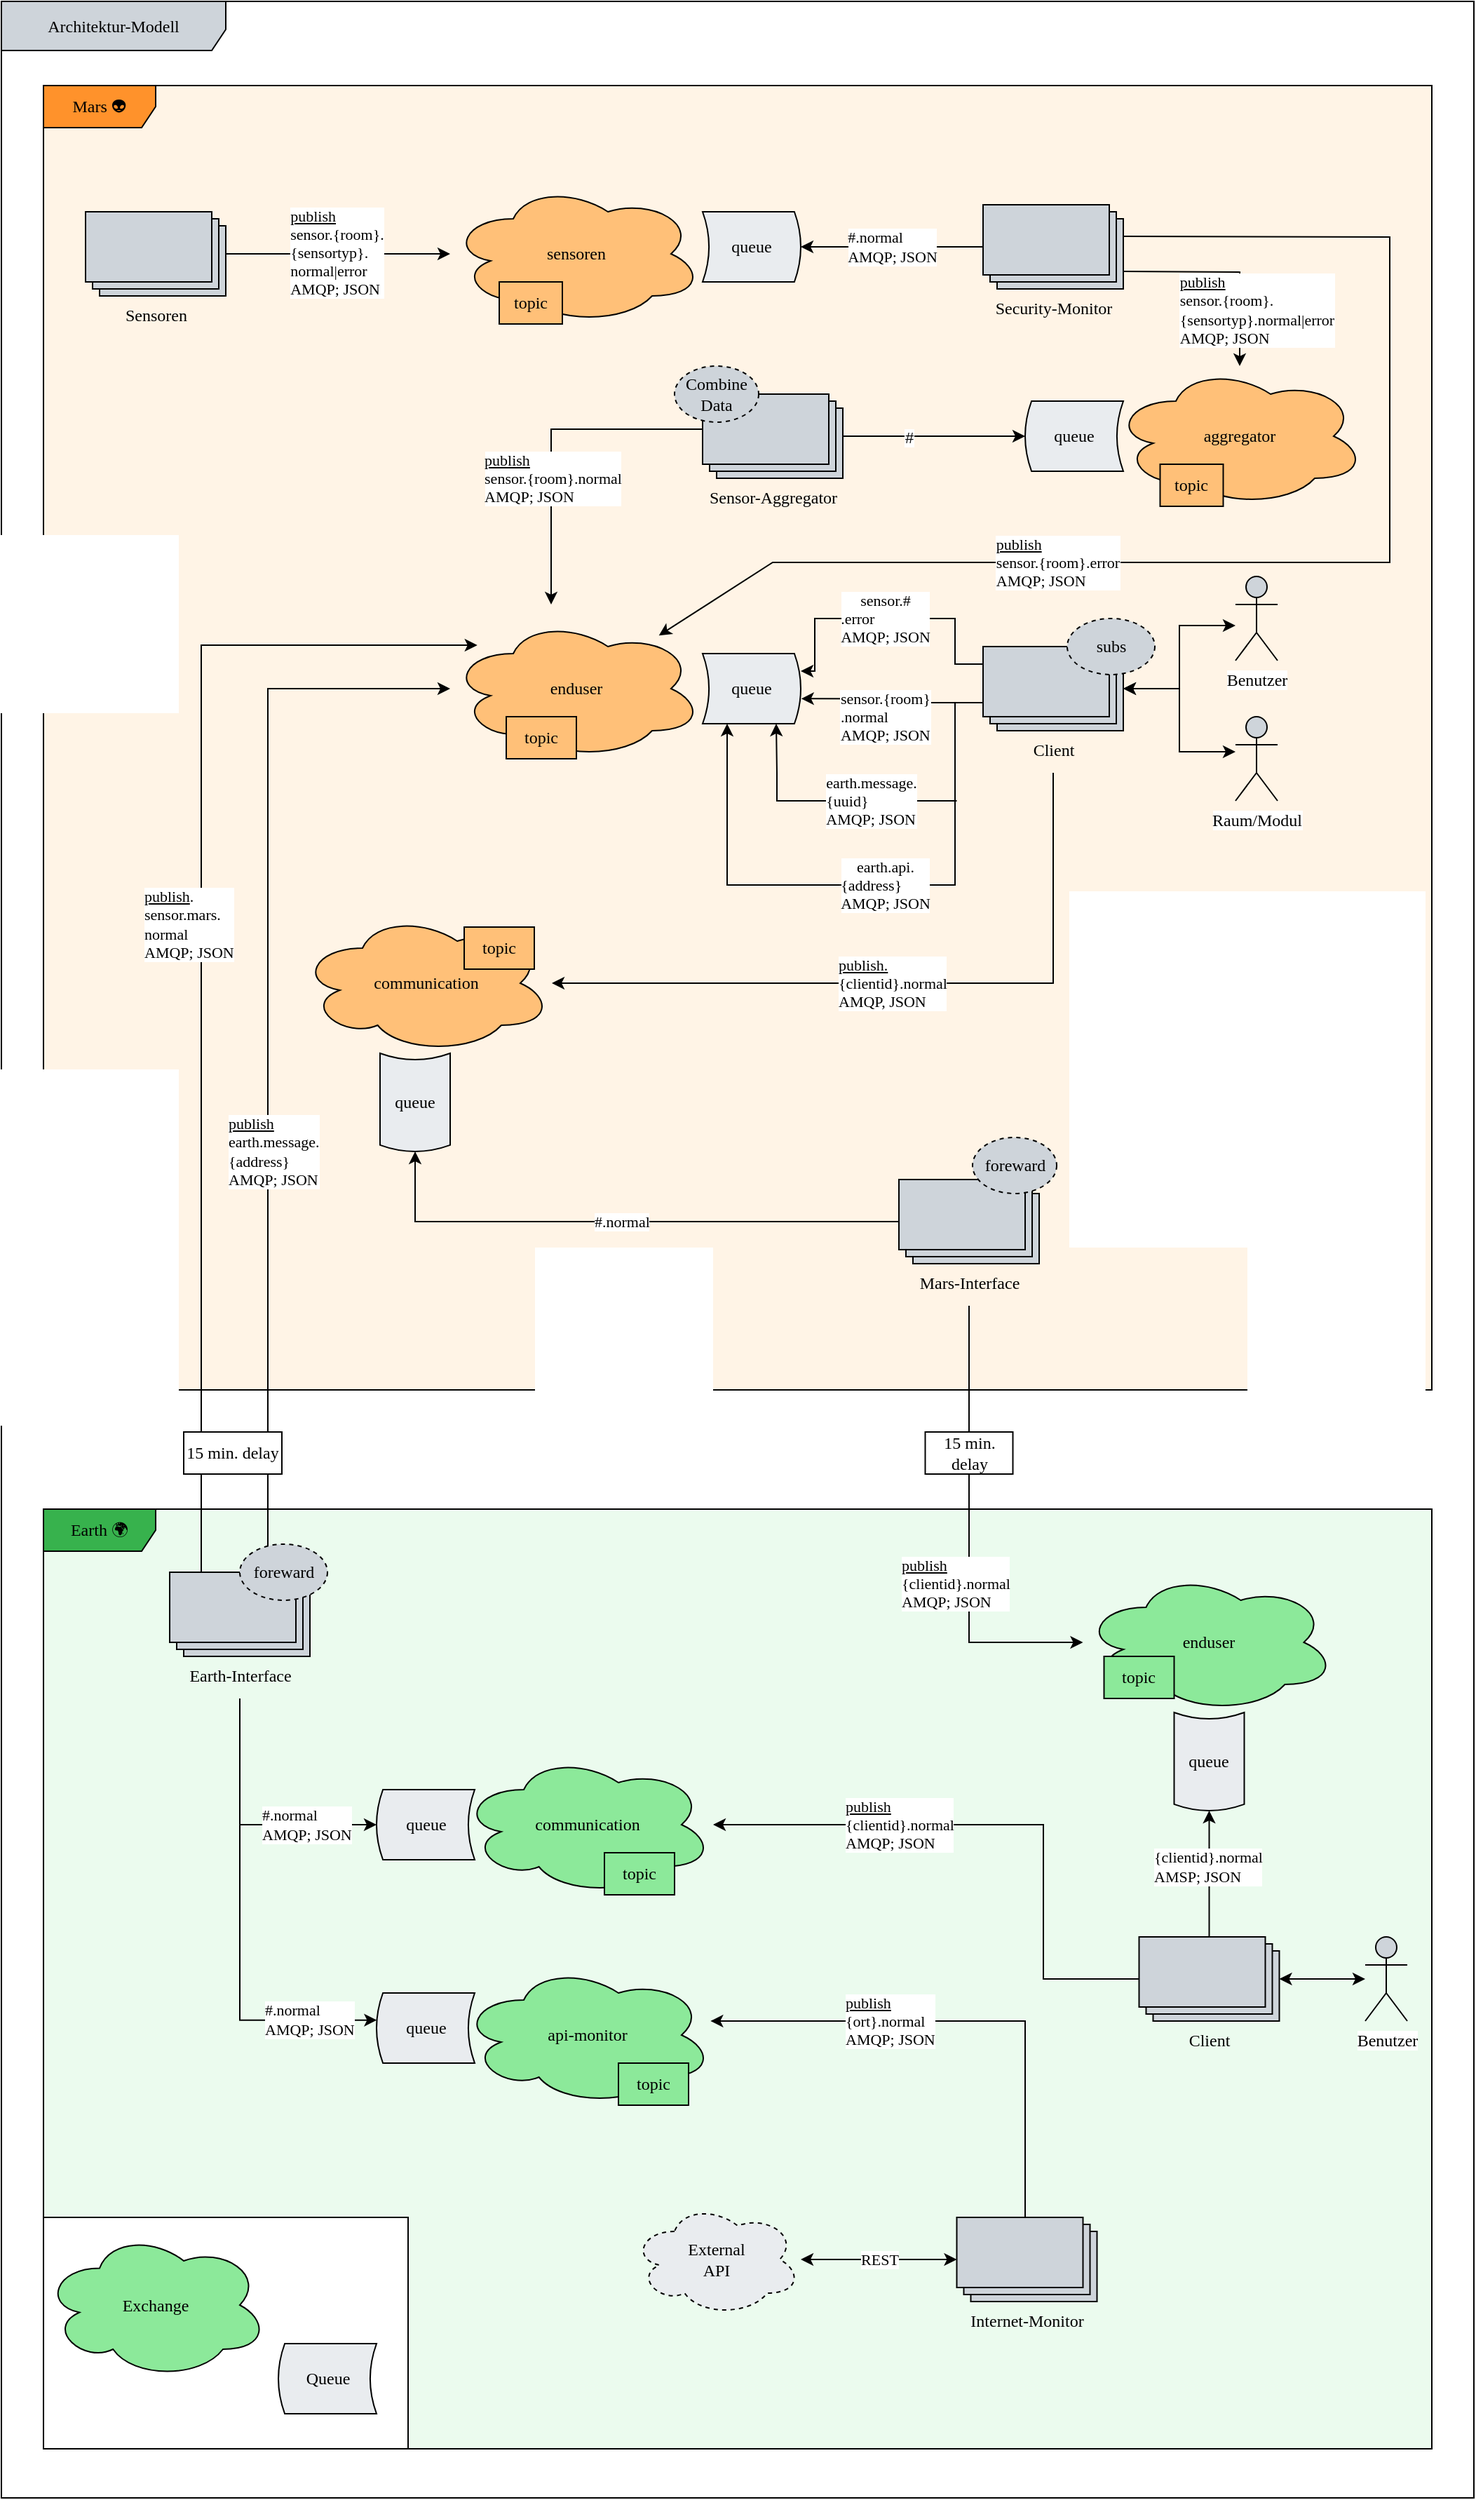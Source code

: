 <mxfile version="13.0.8" type="device"><diagram id="erU5Auw4rH4-HawhXIPo" name="Page-1"><mxGraphModel dx="878" dy="1391" grid="1" gridSize="10" guides="1" tooltips="1" connect="1" arrows="1" fold="1" page="0" pageScale="1" pageWidth="827" pageHeight="1169" background="#ffffff" math="0" shadow="0" extFonts="IBM Plex Sans^https://fonts.googleapis.com/css?family=IBM+Plex+Sans|IBM Plex Mono^https://fonts.googleapis.com/css?family=IBM+Plex+Mono"><root><mxCell id="0"/><mxCell id="1" parent="0"/><mxCell id="hUw3spgDHmvgVFq0hchr-114" value="Architektur-Modell" style="shape=umlFrame;whiteSpace=wrap;html=1;strokeColor=#000000;fillColor=#ced4da;gradientColor=none;fontFamily=IBM Plex Mono;width=160;height=35;" parent="1" vertex="1"><mxGeometry x="890" y="-30" width="1050" height="1780" as="geometry"/></mxCell><mxCell id="hUw3spgDHmvgVFq0hchr-70" value="Earth 🌍" style="shape=umlFrame;whiteSpace=wrap;html=1;fillColor=#37b24d;strokeColor=#000000;gradientColor=none;fontFamily=IBM Plex Mono;FType=g;width=80;height=30;swimlaneFillColor=#ebfbee;" parent="1" vertex="1"><mxGeometry x="920" y="1045" width="990" height="670" as="geometry"/></mxCell><mxCell id="hUw3spgDHmvgVFq0hchr-56" value="Mars 👽" style="shape=umlFrame;whiteSpace=wrap;html=1;fillColor=#ff922b;strokeColor=#000000;gradientColor=none;fontFamily=IBM Plex Mono;FType=g;width=80;height=30;comic=0;shadow=0;swimlaneFillColor=#fff4e6;" parent="1" vertex="1"><mxGeometry x="920" y="30" width="990" height="930" as="geometry"/></mxCell><mxCell id="hUw3spgDHmvgVFq0hchr-33" value="" style="edgeStyle=orthogonalEdgeStyle;rounded=0;orthogonalLoop=1;jettySize=auto;html=1;" parent="1" source="hUw3spgDHmvgVFq0hchr-2" target="hUw3spgDHmvgVFq0hchr-21" edge="1"><mxGeometry relative="1" as="geometry"/></mxCell><mxCell id="hUw3spgDHmvgVFq0hchr-2" value="&lt;font face=&quot;IBM Plex Mono&quot;&gt;Sensoren&lt;/font&gt;" style="verticalLabelPosition=bottom;verticalAlign=top;html=1;shape=mxgraph.basic.layered_rect;dx=10;outlineConnect=0;fillColor=#ced4da;" parent="1" vertex="1"><mxGeometry x="950" y="120" width="100" height="60" as="geometry"/></mxCell><mxCell id="hUw3spgDHmvgVFq0hchr-90" value="" style="edgeStyle=orthogonalEdgeStyle;rounded=0;orthogonalLoop=1;jettySize=auto;html=1;fontFamily=IBM Plex Mono;align=center;" parent="1" target="hUw3spgDHmvgVFq0hchr-89" edge="1"><mxGeometry relative="1" as="geometry"><Array as="points"><mxPoint x="1640" y="670"/></Array><mxPoint x="1640" y="520" as="sourcePoint"/></mxGeometry></mxCell><mxCell id="hUw3spgDHmvgVFq0hchr-91" value="&lt;u&gt;publish.&lt;/u&gt;&lt;br&gt;{clientid}.normal&lt;br&gt;AMQP, JSON" style="edgeLabel;html=1;align=left;verticalAlign=middle;resizable=0;points=[];fontFamily=IBM Plex Mono;" parent="hUw3spgDHmvgVFq0hchr-90" vertex="1" connectable="0"><mxGeometry x="-0.001" y="1" relative="1" as="geometry"><mxPoint x="-52" y="-1" as="offset"/></mxGeometry></mxCell><mxCell id="hUw3spgDHmvgVFq0hchr-3" value="&lt;font face=&quot;IBM Plex Mono&quot;&gt;Client&lt;/font&gt;" style="verticalLabelPosition=bottom;verticalAlign=top;html=1;shape=mxgraph.basic.layered_rect;dx=10;outlineConnect=0;fillColor=#ced4da;" parent="1" vertex="1"><mxGeometry x="1590" y="430" width="100" height="60" as="geometry"/></mxCell><mxCell id="hUw3spgDHmvgVFq0hchr-4" value="&lt;font face=&quot;IBM Plex Mono&quot;&gt;Sensor-Aggregator&lt;/font&gt;" style="verticalLabelPosition=bottom;verticalAlign=top;html=1;shape=mxgraph.basic.layered_rect;dx=10;outlineConnect=0;fillColor=#ced4da;" parent="1" vertex="1"><mxGeometry x="1390" y="250" width="100" height="60" as="geometry"/></mxCell><mxCell id="hUw3spgDHmvgVFq0hchr-5" value="&lt;font face=&quot;IBM Plex Mono&quot;&gt;Security-Monitor&lt;/font&gt;" style="verticalLabelPosition=bottom;verticalAlign=top;html=1;shape=mxgraph.basic.layered_rect;dx=10;outlineConnect=0;fillColor=#ced4da;" parent="1" vertex="1"><mxGeometry x="1590" y="115" width="100" height="60" as="geometry"/></mxCell><mxCell id="hUw3spgDHmvgVFq0hchr-6" style="edgeStyle=orthogonalEdgeStyle;rounded=0;orthogonalLoop=1;jettySize=auto;html=1;startArrow=classic;startFill=1;endArrow=classic;endFill=1;fontFamily=IBM Plex Mono;" parent="1" source="hUw3spgDHmvgVFq0hchr-7" target="hUw3spgDHmvgVFq0hchr-3" edge="1"><mxGeometry relative="1" as="geometry"><mxPoint x="1780" y="455" as="targetPoint"/><Array as="points"><mxPoint x="1730" y="415"/><mxPoint x="1730" y="460"/></Array></mxGeometry></mxCell><mxCell id="hUw3spgDHmvgVFq0hchr-7" value="&lt;font face=&quot;IBM Plex Sans&quot;&gt;Benutzer&lt;/font&gt;" style="shape=umlActor;verticalLabelPosition=bottom;labelBackgroundColor=#ffffff;verticalAlign=top;html=1;strokeColor=#000000;fillColor=#CED4DA;gradientColor=none;" parent="1" vertex="1"><mxGeometry x="1770" y="380" width="30" height="60" as="geometry"/></mxCell><mxCell id="hUw3spgDHmvgVFq0hchr-8" style="edgeStyle=orthogonalEdgeStyle;rounded=0;orthogonalLoop=1;jettySize=auto;html=1;startArrow=classic;startFill=1;endArrow=classic;endFill=1;fontFamily=IBM Plex Mono;" parent="1" source="hUw3spgDHmvgVFq0hchr-9" target="hUw3spgDHmvgVFq0hchr-3" edge="1"><mxGeometry relative="1" as="geometry"><mxPoint x="1780" y="455" as="targetPoint"/><Array as="points"><mxPoint x="1730" y="505"/><mxPoint x="1730" y="460"/></Array></mxGeometry></mxCell><mxCell id="hUw3spgDHmvgVFq0hchr-9" value="&lt;font face=&quot;IBM Plex Sans&quot;&gt;Raum/Modul&lt;/font&gt;" style="shape=umlActor;verticalLabelPosition=bottom;labelBackgroundColor=#ffffff;verticalAlign=top;html=1;strokeColor=#000000;fillColor=#CED4DA;gradientColor=none;" parent="1" vertex="1"><mxGeometry x="1770" y="480" width="30" height="60" as="geometry"/></mxCell><mxCell id="hUw3spgDHmvgVFq0hchr-21" value="sensoren" style="ellipse;shape=cloud;whiteSpace=wrap;html=1;fontFamily=IBM Plex Sans;FType=g;fillColor=#FFC078;" parent="1" vertex="1"><mxGeometry x="1210" y="100" width="180" height="100" as="geometry"/></mxCell><mxCell id="hUw3spgDHmvgVFq0hchr-22" value="&lt;font face=&quot;IBM Plex Mono&quot;&gt;topic&lt;/font&gt;" style="rounded=0;whiteSpace=wrap;html=1;fillColor=#FFC078;align=center;" parent="1" vertex="1"><mxGeometry x="1245" y="170" width="45" height="30" as="geometry"/></mxCell><mxCell id="hUw3spgDHmvgVFq0hchr-24" value="enduser" style="ellipse;shape=cloud;whiteSpace=wrap;html=1;fontFamily=IBM Plex Sans;FType=g;fillColor=#FFC078;" parent="1" vertex="1"><mxGeometry x="1210" y="410" width="180" height="100" as="geometry"/></mxCell><mxCell id="hUw3spgDHmvgVFq0hchr-31" value="&lt;div style=&quot;text-align: left&quot;&gt;#.normal&lt;/div&gt;&lt;font&gt;&lt;div style=&quot;text-align: left&quot;&gt;AMQP; JSON&lt;/div&gt;&lt;/font&gt;" style="edgeStyle=orthogonalEdgeStyle;rounded=0;orthogonalLoop=1;jettySize=auto;html=1;fontFamily=IBM Plex Mono;" parent="1" target="hUw3spgDHmvgVFq0hchr-27" edge="1"><mxGeometry relative="1" as="geometry"><Array as="points"><mxPoint x="1490" y="145"/><mxPoint x="1490" y="145"/></Array><mxPoint x="1590" y="145" as="sourcePoint"/><mxPoint x="1480" y="144.58" as="targetPoint"/></mxGeometry></mxCell><mxCell id="hUw3spgDHmvgVFq0hchr-27" value="&lt;font face=&quot;IBM Plex Mono&quot;&gt;queue&lt;/font&gt;" style="shape=dataStorage;whiteSpace=wrap;html=1;fillColor=#E9ECEF;size=0.065;direction=west;" parent="1" vertex="1"><mxGeometry x="1390" y="120" width="70" height="50" as="geometry"/></mxCell><mxCell id="hUw3spgDHmvgVFq0hchr-28" value="&lt;font face=&quot;IBM Plex Mono&quot;&gt;queue&lt;/font&gt;" style="shape=dataStorage;whiteSpace=wrap;html=1;fillColor=#E9ECEF;size=0.065;direction=east;" parent="1" vertex="1"><mxGeometry x="1620" y="255" width="70" height="50" as="geometry"/></mxCell><mxCell id="hUw3spgDHmvgVFq0hchr-37" value="&lt;font face=&quot;IBM Plex Sans&quot;&gt;Combine Data&lt;/font&gt;" style="ellipse;whiteSpace=wrap;html=1;strokeWidth=1;fillColor=#CED4DA;dashed=1;" parent="1" vertex="1"><mxGeometry x="1370" y="230" width="60" height="40" as="geometry"/></mxCell><mxCell id="hUw3spgDHmvgVFq0hchr-49" value="&lt;font face=&quot;IBM Plex Mono&quot;&gt;sensor.{room}&lt;br&gt;&lt;div style=&quot;text-align: left&quot;&gt;.normal&lt;/div&gt;&lt;div style=&quot;text-align: left&quot;&gt;AMQP; JSON&lt;/div&gt;&lt;/font&gt;" style="edgeStyle=orthogonalEdgeStyle;rounded=0;orthogonalLoop=1;jettySize=auto;html=1;align=center;exitX=0;exitY=0;exitDx=0;exitDy=37.5;exitPerimeter=0;entryX=-0.005;entryY=0.357;entryDx=0;entryDy=0;entryPerimeter=0;" parent="1" source="hUw3spgDHmvgVFq0hchr-3" target="hUw3spgDHmvgVFq0hchr-48" edge="1"><mxGeometry x="-0.0" y="11" relative="1" as="geometry"><Array as="points"><mxPoint x="1590" y="470"/><mxPoint x="1525" y="470"/><mxPoint x="1525" y="467"/></Array><mxPoint x="1480" y="473" as="targetPoint"/><mxPoint x="6" y="10" as="offset"/></mxGeometry></mxCell><mxCell id="hUw3spgDHmvgVFq0hchr-50" value="&lt;font face=&quot;IBM Plex Mono&quot;&gt;sensor.#&lt;br&gt;&lt;div style=&quot;text-align: left&quot;&gt;.error&lt;/div&gt;AMQP; JSON&lt;br&gt;&lt;/font&gt;" style="edgeStyle=orthogonalEdgeStyle;rounded=0;orthogonalLoop=1;jettySize=auto;html=1;align=center;exitX=0;exitY=0;exitDx=0;exitDy=12.5;exitPerimeter=0;entryX=0;entryY=0.75;entryDx=0;entryDy=0;" parent="1" source="hUw3spgDHmvgVFq0hchr-3" target="hUw3spgDHmvgVFq0hchr-48" edge="1"><mxGeometry x="0.025" relative="1" as="geometry"><Array as="points"><mxPoint x="1570" y="443"/><mxPoint x="1570" y="410"/><mxPoint x="1470" y="410"/><mxPoint x="1470" y="447"/></Array><mxPoint x="1450" y="443" as="targetPoint"/><mxPoint as="offset"/></mxGeometry></mxCell><mxCell id="hUw3spgDHmvgVFq0hchr-64" value="&lt;font face=&quot;IBM Plex Mono&quot;&gt;earth.message.&lt;br&gt;&lt;div style=&quot;text-align: left&quot;&gt;{uuid}&lt;/div&gt;&lt;div style=&quot;text-align: left&quot;&gt;AMQP; JSON&lt;/div&gt;&lt;/font&gt;" style="edgeStyle=orthogonalEdgeStyle;rounded=0;orthogonalLoop=1;jettySize=auto;html=1;align=center;entryX=0.25;entryY=0;entryDx=0;entryDy=0;" parent="1" target="hUw3spgDHmvgVFq0hchr-48" edge="1"><mxGeometry x="-0.332" relative="1" as="geometry"><Array as="points"><mxPoint x="1443" y="540"/><mxPoint x="1443" y="520"/></Array><mxPoint as="offset"/><mxPoint x="1571.25" y="539.95" as="sourcePoint"/><mxPoint x="1355.25" y="519.95" as="targetPoint"/></mxGeometry></mxCell><mxCell id="hUw3spgDHmvgVFq0hchr-65" value="&lt;font face=&quot;IBM Plex Mono&quot;&gt;earth.api.&lt;br&gt;&lt;div style=&quot;text-align: left&quot;&gt;{address}&lt;/div&gt;&lt;div style=&quot;text-align: left&quot;&gt;AMQP; JSON&lt;/div&gt;&lt;/font&gt;" style="edgeStyle=orthogonalEdgeStyle;rounded=0;orthogonalLoop=1;jettySize=auto;html=1;align=center;entryX=0.75;entryY=0;entryDx=0;entryDy=0;" parent="1" target="hUw3spgDHmvgVFq0hchr-48" edge="1"><mxGeometry x="-0.362" y="-50" relative="1" as="geometry"><Array as="points"><mxPoint x="1570" y="600"/><mxPoint x="1407" y="600"/></Array><mxPoint x="1570" y="470" as="sourcePoint"/><mxPoint x="1408" y="510" as="targetPoint"/><mxPoint x="-50" y="50" as="offset"/></mxGeometry></mxCell><mxCell id="hUw3spgDHmvgVFq0hchr-48" value="&lt;font face=&quot;IBM Plex Mono&quot;&gt;queue&lt;/font&gt;" style="shape=dataStorage;whiteSpace=wrap;html=1;fillColor=#E9ECEF;size=0.065;direction=west;" parent="1" vertex="1"><mxGeometry x="1390" y="435" width="70" height="50" as="geometry"/></mxCell><mxCell id="hUw3spgDHmvgVFq0hchr-51" value="&lt;font face=&quot;IBM Plex Sans&quot;&gt;subs&lt;/font&gt;" style="ellipse;whiteSpace=wrap;html=1;strokeWidth=1;fillColor=#CED4DA;dashed=1;" parent="1" vertex="1"><mxGeometry x="1650" y="410" width="62.5" height="40" as="geometry"/></mxCell><mxCell id="hUw3spgDHmvgVFq0hchr-61" value="&lt;u style=&quot;font-family: &amp;#34;ibm plex mono&amp;#34;&quot;&gt;publish&lt;/u&gt;&lt;br style=&quot;font-family: &amp;#34;ibm plex mono&amp;#34;&quot;&gt;&lt;span style=&quot;font-family: &amp;#34;ibm plex mono&amp;#34;&quot;&gt;earth.message.&lt;/span&gt;&lt;br style=&quot;font-family: &amp;#34;ibm plex mono&amp;#34;&quot;&gt;&lt;span style=&quot;font-family: &amp;#34;ibm plex mono&amp;#34;&quot;&gt;{address}&lt;br&gt;AMQP; JSON&lt;br&gt;&lt;/span&gt;" style="edgeStyle=orthogonalEdgeStyle;rounded=0;orthogonalLoop=1;jettySize=auto;html=1;align=left;" parent="1" source="hUw3spgDHmvgVFq0hchr-59" target="hUw3spgDHmvgVFq0hchr-24" edge="1"><mxGeometry x="-0.21" y="30" relative="1" as="geometry"><Array as="points"><mxPoint x="1080" y="460"/></Array><mxPoint as="offset"/></mxGeometry></mxCell><mxCell id="DqUs1cWluFNeW6_7sDlR-13" style="edgeStyle=orthogonalEdgeStyle;rounded=0;orthogonalLoop=1;jettySize=auto;html=1;exitX=0;exitY=0;exitDx=22.5;exitDy=0;exitPerimeter=0;" edge="1" parent="1" source="hUw3spgDHmvgVFq0hchr-59" target="hUw3spgDHmvgVFq0hchr-24"><mxGeometry relative="1" as="geometry"><Array as="points"><mxPoint x="1033" y="429"/></Array></mxGeometry></mxCell><mxCell id="DqUs1cWluFNeW6_7sDlR-16" value="&lt;font face=&quot;IBM Plex Mono&quot;&gt;&lt;u&gt;publish&lt;/u&gt;.&lt;br&gt;sensor.mars.&lt;br&gt;normal&lt;br&gt;AMQP; JSON&lt;br&gt;&lt;/font&gt;" style="edgeLabel;html=1;align=left;verticalAlign=middle;resizable=0;points=[];" vertex="1" connectable="0" parent="DqUs1cWluFNeW6_7sDlR-13"><mxGeometry x="0.077" y="1" relative="1" as="geometry"><mxPoint x="-41.5" as="offset"/></mxGeometry></mxCell><mxCell id="hUw3spgDHmvgVFq0hchr-59" value="&lt;font face=&quot;IBM Plex Mono&quot;&gt;Earth-Interface&lt;br&gt;&lt;/font&gt;" style="verticalLabelPosition=bottom;verticalAlign=top;html=1;shape=mxgraph.basic.layered_rect;dx=10;outlineConnect=0;fillColor=#ced4da;" parent="1" vertex="1"><mxGeometry x="1010" y="1090" width="100" height="60" as="geometry"/></mxCell><mxCell id="hUw3spgDHmvgVFq0hchr-71" value="communication" style="ellipse;shape=cloud;whiteSpace=wrap;html=1;fontFamily=IBM Plex Sans;FType=g;fillColor=#8CE99A;" parent="1" vertex="1"><mxGeometry x="1217.5" y="1220" width="180" height="100" as="geometry"/></mxCell><mxCell id="hUw3spgDHmvgVFq0hchr-72" value="api-monitor" style="ellipse;shape=cloud;whiteSpace=wrap;html=1;fontFamily=IBM Plex Sans;FType=g;fillColor=#8ce99a;" parent="1" vertex="1"><mxGeometry x="1217.5" y="1370" width="180" height="100" as="geometry"/></mxCell><mxCell id="hUw3spgDHmvgVFq0hchr-74" value="#.normal&lt;br&gt;AMQP; JSON" style="edgeStyle=orthogonalEdgeStyle;rounded=0;orthogonalLoop=1;jettySize=auto;html=1;align=left;fontFamily=IBM Plex Mono;entryX=0;entryY=0.5;entryDx=0;entryDy=0;" parent="1" target="hUw3spgDHmvgVFq0hchr-73" edge="1"><mxGeometry y="10" relative="1" as="geometry"><Array as="points"><mxPoint x="1060" y="1270"/></Array><mxPoint x="10" y="10" as="offset"/><mxPoint x="1060" y="1180" as="sourcePoint"/><mxPoint x="1150" y="1270" as="targetPoint"/></mxGeometry></mxCell><mxCell id="hUw3spgDHmvgVFq0hchr-75" value="#.normal&lt;br&gt;AMQP; JSON" style="edgeStyle=orthogonalEdgeStyle;rounded=0;orthogonalLoop=1;jettySize=auto;html=1;align=left;fontFamily=IBM Plex Mono;entryX=0.003;entryY=0.387;entryDx=0;entryDy=0;entryPerimeter=0;" parent="1" target="DqUs1cWluFNeW6_7sDlR-34" edge="1"><mxGeometry x="0.438" y="10" relative="1" as="geometry"><Array as="points"><mxPoint x="1060" y="1409"/></Array><mxPoint x="10" y="10" as="offset"/><mxPoint x="1060" y="1180" as="sourcePoint"/><mxPoint x="1150" y="1410" as="targetPoint"/></mxGeometry></mxCell><mxCell id="hUw3spgDHmvgVFq0hchr-73" value="&lt;font face=&quot;IBM Plex Mono&quot;&gt;queue&lt;/font&gt;" style="shape=dataStorage;whiteSpace=wrap;html=1;fillColor=#E9ECEF;size=0.065;direction=east;" parent="1" vertex="1"><mxGeometry x="1157.5" y="1245" width="70" height="50" as="geometry"/></mxCell><mxCell id="hUw3spgDHmvgVFq0hchr-76" value="&lt;span style=&quot;font-family: &amp;#34;ibm plex mono&amp;#34;&quot;&gt;topic&lt;/span&gt;" style="rounded=0;whiteSpace=wrap;html=1;fillColor=#8CE99A;align=center;" parent="1" vertex="1"><mxGeometry x="1320" y="1290" width="50" height="30" as="geometry"/></mxCell><mxCell id="hUw3spgDHmvgVFq0hchr-81" value="&lt;font face=&quot;IBM Plex Mono&quot;&gt;15 min. delay&lt;/font&gt;" style="rounded=0;whiteSpace=wrap;html=1;fillColor=#ffffff;" parent="1" vertex="1"><mxGeometry x="1020" y="990" width="70" height="30" as="geometry"/></mxCell><mxCell id="hUw3spgDHmvgVFq0hchr-89" value="communication" style="ellipse;shape=cloud;whiteSpace=wrap;html=1;fontFamily=IBM Plex Sans;FType=g;fillColor=#FFC078;" parent="1" vertex="1"><mxGeometry x="1102.5" y="620" width="180" height="100" as="geometry"/></mxCell><mxCell id="hUw3spgDHmvgVFq0hchr-98" value="&lt;u&gt;publish&lt;/u&gt;&lt;br&gt;{clientid}.normal&lt;br&gt;AMQP; JSON" style="edgeStyle=orthogonalEdgeStyle;rounded=0;orthogonalLoop=1;jettySize=auto;html=1;fontFamily=IBM Plex Mono;align=left;" parent="1" target="DqUs1cWluFNeW6_7sDlR-9" edge="1"><mxGeometry x="0.231" y="-50" relative="1" as="geometry"><Array as="points"><mxPoint x="1580" y="1140"/></Array><mxPoint x="1580" y="900" as="sourcePoint"/><mxPoint as="offset"/></mxGeometry></mxCell><mxCell id="hUw3spgDHmvgVFq0hchr-93" value="&lt;font face=&quot;IBM Plex Mono&quot;&gt;Mars-Interface&lt;br&gt;&lt;/font&gt;" style="verticalLabelPosition=bottom;verticalAlign=top;html=1;shape=mxgraph.basic.layered_rect;dx=10;outlineConnect=0;fillColor=#ced4da;" parent="1" vertex="1"><mxGeometry x="1530" y="810" width="100" height="60" as="geometry"/></mxCell><mxCell id="hUw3spgDHmvgVFq0hchr-95" value="#.normal" style="edgeStyle=orthogonalEdgeStyle;rounded=0;orthogonalLoop=1;jettySize=auto;html=1;fontFamily=IBM Plex Mono;align=left;exitX=0;exitY=0;exitDx=0;exitDy=25;exitPerimeter=0;entryX=0;entryY=0.5;entryDx=0;entryDy=0;" parent="1" source="hUw3spgDHmvgVFq0hchr-93" target="hUw3spgDHmvgVFq0hchr-94" edge="1"><mxGeometry x="0.119" relative="1" as="geometry"><Array as="points"><mxPoint x="1530" y="840"/><mxPoint x="1185" y="840"/></Array><mxPoint as="offset"/><mxPoint x="1170" y="790" as="targetPoint"/></mxGeometry></mxCell><mxCell id="hUw3spgDHmvgVFq0hchr-94" value="&lt;font face=&quot;IBM Plex Mono&quot;&gt;queue&lt;/font&gt;" style="shape=dataStorage;whiteSpace=wrap;html=1;fillColor=#E9ECEF;size=0.065;direction=north;" parent="1" vertex="1"><mxGeometry x="1160" y="720" width="50" height="70" as="geometry"/></mxCell><mxCell id="hUw3spgDHmvgVFq0hchr-97" value="&lt;font face=&quot;IBM Plex Mono&quot;&gt;15 min. delay&lt;/font&gt;" style="rounded=0;whiteSpace=wrap;html=1;fillColor=#ffffff;" parent="1" vertex="1"><mxGeometry x="1548.75" y="990" width="62.5" height="30" as="geometry"/></mxCell><mxCell id="hUw3spgDHmvgVFq0hchr-102" style="edgeStyle=orthogonalEdgeStyle;rounded=0;orthogonalLoop=1;jettySize=auto;html=1;startArrow=classic;startFill=1;fontFamily=IBM Plex Mono;align=left;" parent="1" source="hUw3spgDHmvgVFq0hchr-99" target="hUw3spgDHmvgVFq0hchr-100" edge="1"><mxGeometry relative="1" as="geometry"/></mxCell><mxCell id="hUw3spgDHmvgVFq0hchr-105" value="&lt;u&gt;publish&lt;/u&gt;&lt;br&gt;{&lt;span style=&quot;text-align: center&quot;&gt;clientid&lt;/span&gt;}.normal&lt;br&gt;AMQP; JSON" style="edgeStyle=orthogonalEdgeStyle;rounded=0;orthogonalLoop=1;jettySize=auto;html=1;startArrow=none;startFill=0;endArrow=classic;endFill=1;endSize=6;fontFamily=IBM Plex Mono;align=left;" parent="1" source="hUw3spgDHmvgVFq0hchr-99" target="hUw3spgDHmvgVFq0hchr-71" edge="1"><mxGeometry x="0.553" relative="1" as="geometry"><Array as="points"><mxPoint x="1633" y="1380"/><mxPoint x="1633" y="1270"/></Array><mxPoint as="offset"/></mxGeometry></mxCell><mxCell id="hUw3spgDHmvgVFq0hchr-99" value="&lt;font face=&quot;IBM Plex Mono&quot;&gt;Client&lt;/font&gt;" style="verticalLabelPosition=bottom;verticalAlign=top;html=1;shape=mxgraph.basic.layered_rect;dx=10;outlineConnect=0;fillColor=#ced4da;" parent="1" vertex="1"><mxGeometry x="1701.25" y="1350" width="100" height="60" as="geometry"/></mxCell><mxCell id="hUw3spgDHmvgVFq0hchr-100" value="&lt;font face=&quot;IBM Plex Sans&quot;&gt;Benutzer&lt;/font&gt;" style="shape=umlActor;verticalLabelPosition=bottom;labelBackgroundColor=#ffffff;verticalAlign=top;html=1;strokeColor=#000000;fillColor=#CED4DA;gradientColor=none;" parent="1" vertex="1"><mxGeometry x="1862.5" y="1350" width="30" height="60" as="geometry"/></mxCell><mxCell id="hUw3spgDHmvgVFq0hchr-104" value="{clientid}.normal&lt;br&gt;AMSP; JSON" style="edgeStyle=orthogonalEdgeStyle;rounded=0;orthogonalLoop=1;jettySize=auto;html=1;startArrow=none;startFill=0;fontFamily=IBM Plex Mono;align=left;endArrow=classic;endFill=1;endSize=6;entryX=0;entryY=0.5;entryDx=0;entryDy=0;" parent="1" source="hUw3spgDHmvgVFq0hchr-99" target="hUw3spgDHmvgVFq0hchr-103" edge="1"><mxGeometry x="0.111" y="41" relative="1" as="geometry"><mxPoint as="offset"/><mxPoint x="1751" y="1280" as="targetPoint"/></mxGeometry></mxCell><mxCell id="hUw3spgDHmvgVFq0hchr-103" value="&lt;font face=&quot;IBM Plex Mono&quot;&gt;queue&lt;/font&gt;" style="shape=dataStorage;whiteSpace=wrap;html=1;fillColor=#E9ECEF;size=0.065;direction=north;" parent="1" vertex="1"><mxGeometry x="1726.25" y="1190" width="50" height="70" as="geometry"/></mxCell><mxCell id="hUw3spgDHmvgVFq0hchr-113" value="&lt;u&gt;publish&lt;/u&gt;&lt;br&gt;{ort}.normal&lt;br&gt;AMQP; JSON" style="edgeStyle=orthogonalEdgeStyle;rounded=0;orthogonalLoop=1;jettySize=auto;html=1;startArrow=none;startFill=0;endArrow=classic;endFill=1;endSize=6;fontFamily=IBM Plex Mono;align=left;" parent="1" source="hUw3spgDHmvgVFq0hchr-107" target="hUw3spgDHmvgVFq0hchr-72" edge="1"><mxGeometry x="0.482" relative="1" as="geometry"><Array as="points"><mxPoint x="1620" y="1580"/><mxPoint x="1620" y="1410"/></Array><mxPoint as="offset"/></mxGeometry></mxCell><mxCell id="hUw3spgDHmvgVFq0hchr-107" value="&lt;font face=&quot;IBM Plex Mono&quot;&gt;Internet-Monitor&lt;/font&gt;" style="verticalLabelPosition=bottom;verticalAlign=top;html=1;shape=mxgraph.basic.layered_rect;dx=10;outlineConnect=0;fillColor=#ced4da;" parent="1" vertex="1"><mxGeometry x="1571.25" y="1550" width="100" height="60" as="geometry"/></mxCell><mxCell id="hUw3spgDHmvgVFq0hchr-110" value="External&lt;br&gt;API" style="ellipse;shape=cloud;whiteSpace=wrap;html=1;fontFamily=IBM Plex Sans;FType=g;dashed=1;gradientColor=none;fillColor=#e9ecef;" parent="1" vertex="1"><mxGeometry x="1340" y="1540" width="120" height="80" as="geometry"/></mxCell><mxCell id="hUw3spgDHmvgVFq0hchr-111" value="&lt;font&gt;REST&lt;/font&gt;" style="edgeStyle=orthogonalEdgeStyle;rounded=0;orthogonalLoop=1;jettySize=auto;html=1;startArrow=classic;startFill=1;fontFamily=IBM Plex Mono;" parent="1" source="hUw3spgDHmvgVFq0hchr-110" target="hUw3spgDHmvgVFq0hchr-107" edge="1"><mxGeometry relative="1" as="geometry"><mxPoint x="710" y="1200" as="sourcePoint"/><mxPoint x="830" y="1200" as="targetPoint"/></mxGeometry></mxCell><mxCell id="hUw3spgDHmvgVFq0hchr-115" value="&lt;font face=&quot;IBM Plex Sans&quot;&gt;foreward&lt;/font&gt;" style="ellipse;whiteSpace=wrap;html=1;strokeWidth=1;fillColor=#CED4DA;dashed=1;" parent="1" vertex="1"><mxGeometry x="1582.5" y="780" width="60" height="40" as="geometry"/></mxCell><mxCell id="hUw3spgDHmvgVFq0hchr-116" value="&lt;font face=&quot;IBM Plex Sans&quot;&gt;foreward&lt;/font&gt;" style="ellipse;whiteSpace=wrap;html=1;strokeWidth=1;fillColor=#CED4DA;dashed=1;" parent="1" vertex="1"><mxGeometry x="1060" y="1070" width="62.5" height="40" as="geometry"/></mxCell><mxCell id="EYIfJ8Mb9N-2mhvtiRvc-1" value="aggregator" style="ellipse;shape=cloud;whiteSpace=wrap;html=1;fontFamily=IBM Plex Sans;FType=g;fillColor=#FFC078;" parent="1" vertex="1"><mxGeometry x="1682.5" y="230" width="180" height="100" as="geometry"/></mxCell><mxCell id="EYIfJ8Mb9N-2mhvtiRvc-8" value="" style="endArrow=classic;html=1;entryX=0;entryY=0.5;entryDx=0;entryDy=0;" parent="1" edge="1" target="hUw3spgDHmvgVFq0hchr-28"><mxGeometry width="50" height="50" relative="1" as="geometry"><mxPoint x="1490" y="280" as="sourcePoint"/><mxPoint x="1560" y="280" as="targetPoint"/></mxGeometry></mxCell><mxCell id="EYIfJ8Mb9N-2mhvtiRvc-14" value="#" style="edgeLabel;html=1;align=center;verticalAlign=middle;resizable=0;points=[];" parent="EYIfJ8Mb9N-2mhvtiRvc-8" vertex="1" connectable="0"><mxGeometry x="-0.286" y="-1" relative="1" as="geometry"><mxPoint as="offset"/></mxGeometry></mxCell><mxCell id="EYIfJ8Mb9N-2mhvtiRvc-10" value="" style="endArrow=classic;html=1;rounded=0;exitX=0;exitY=0;exitDx=100;exitDy=22.5;exitPerimeter=0;" parent="1" source="hUw3spgDHmvgVFq0hchr-5" target="hUw3spgDHmvgVFq0hchr-24" edge="1"><mxGeometry width="50" height="50" relative="1" as="geometry"><mxPoint x="1691.25" y="150" as="sourcePoint"/><mxPoint x="1810" y="240" as="targetPoint"/><Array as="points"><mxPoint x="1880" y="138"/><mxPoint x="1880" y="370"/><mxPoint x="1440" y="370"/></Array></mxGeometry></mxCell><mxCell id="EYIfJ8Mb9N-2mhvtiRvc-15" value="&lt;div style=&quot;text-align: left&quot;&gt;&lt;u&gt;publish&lt;/u&gt;&lt;/div&gt;sensor.{room}.error&lt;br&gt;&lt;div style=&quot;text-align: left&quot;&gt;AMQP; JSON&lt;/div&gt;" style="edgeLabel;html=1;align=center;verticalAlign=middle;resizable=0;points=[];fontFamily=IBM Plex Mono;" parent="EYIfJ8Mb9N-2mhvtiRvc-10" vertex="1" connectable="0"><mxGeometry x="-0.337" relative="1" as="geometry"><mxPoint x="-237.5" y="104.07" as="offset"/></mxGeometry></mxCell><mxCell id="EYIfJ8Mb9N-2mhvtiRvc-13" value="" style="endArrow=classic;html=1;exitX=0;exitY=0;exitDx=100;exitDy=47.5;exitPerimeter=0;rounded=0;" parent="1" source="hUw3spgDHmvgVFq0hchr-5" edge="1"><mxGeometry width="50" height="50" relative="1" as="geometry"><mxPoint x="1670" y="240" as="sourcePoint"/><mxPoint x="1773" y="230" as="targetPoint"/><Array as="points"><mxPoint x="1773" y="163"/></Array></mxGeometry></mxCell><mxCell id="EYIfJ8Mb9N-2mhvtiRvc-16" value="&lt;div style=&quot;text-align: left&quot;&gt;&lt;u&gt;publish&lt;/u&gt;&lt;/div&gt;&lt;div style=&quot;text-align: left&quot;&gt;sensor.{room}.&lt;/div&gt;{sensortyp}.normal|error&lt;br&gt;&lt;div style=&quot;text-align: left&quot;&gt;AMQP; JSON&lt;/div&gt;" style="edgeLabel;html=1;align=center;verticalAlign=middle;resizable=0;points=[];fontFamily=IBM Plex Mono;" parent="EYIfJ8Mb9N-2mhvtiRvc-13" vertex="1" connectable="0"><mxGeometry x="-0.311" y="2" relative="1" as="geometry"><mxPoint x="43.56" y="29.19" as="offset"/></mxGeometry></mxCell><mxCell id="EYIfJ8Mb9N-2mhvtiRvc-18" value="&lt;div style=&quot;text-align: left&quot;&gt;&lt;br&gt;&lt;/div&gt;" style="edgeLabel;html=1;align=center;verticalAlign=middle;resizable=0;points=[];" parent="1" vertex="1" connectable="0"><mxGeometry x="1340.004" y="359.997" as="geometry"><mxPoint x="-2" y="3" as="offset"/></mxGeometry></mxCell><mxCell id="EYIfJ8Mb9N-2mhvtiRvc-19" value="" style="endArrow=classic;html=1;exitX=0;exitY=0;exitDx=0;exitDy=25;exitPerimeter=0;rounded=0;" parent="1" source="hUw3spgDHmvgVFq0hchr-4" edge="1"><mxGeometry width="50" height="50" relative="1" as="geometry"><mxPoint x="1460" y="330" as="sourcePoint"/><mxPoint x="1282" y="400" as="targetPoint"/><Array as="points"><mxPoint x="1282" y="275"/></Array></mxGeometry></mxCell><mxCell id="EYIfJ8Mb9N-2mhvtiRvc-20" value="&lt;div style=&quot;text-align: left&quot;&gt;&lt;u&gt;&lt;font face=&quot;IBM Plex Mono&quot;&gt;publish&lt;/font&gt;&lt;/u&gt;&lt;/div&gt;&lt;font face=&quot;IBM Plex Mono&quot;&gt;sensor.{room}.normal&lt;br&gt;&lt;div style=&quot;text-align: left&quot;&gt;AMQP; JSON&lt;/div&gt;&lt;/font&gt;" style="edgeLabel;html=1;align=center;verticalAlign=middle;resizable=0;points=[];" parent="1" vertex="1" connectable="0"><mxGeometry x="1282.504" y="309.997" as="geometry"><mxPoint as="offset"/></mxGeometry></mxCell><mxCell id="DqUs1cWluFNeW6_7sDlR-1" value="&lt;font face=&quot;IBM Plex Mono&quot;&gt;topic&lt;/font&gt;" style="rounded=0;whiteSpace=wrap;html=1;fillColor=#FFC078;align=center;" vertex="1" parent="1"><mxGeometry x="1716.25" y="300" width="45" height="30" as="geometry"/></mxCell><mxCell id="DqUs1cWluFNeW6_7sDlR-2" value="&lt;font face=&quot;IBM Plex Mono&quot;&gt;topic&lt;/font&gt;" style="rounded=0;whiteSpace=wrap;html=1;fillColor=#FFC078;align=center;" vertex="1" parent="1"><mxGeometry x="1250" y="480" width="50" height="30" as="geometry"/></mxCell><mxCell id="DqUs1cWluFNeW6_7sDlR-3" value="&lt;font face=&quot;IBM Plex Mono&quot;&gt;topic&lt;/font&gt;" style="rounded=0;whiteSpace=wrap;html=1;fillColor=#FFC078;align=center;" vertex="1" parent="1"><mxGeometry x="1220" y="630" width="50" height="30" as="geometry"/></mxCell><mxCell id="DqUs1cWluFNeW6_7sDlR-6" value="&lt;span style=&quot;font-family: &amp;#34;ibm plex mono&amp;#34;&quot;&gt;topic&lt;/span&gt;" style="rounded=0;whiteSpace=wrap;html=1;fillColor=#8CE99A;align=center;" vertex="1" parent="1"><mxGeometry x="1330" y="1440" width="50" height="30" as="geometry"/></mxCell><mxCell id="DqUs1cWluFNeW6_7sDlR-7" value="&lt;div style=&quot;text-align: left&quot;&gt;&lt;u&gt;publish&lt;/u&gt;&lt;/div&gt;&lt;div style=&quot;text-align: left&quot;&gt;sensor.{room}.&lt;/div&gt;&lt;div style=&quot;text-align: left&quot;&gt;{sensortyp}.&lt;/div&gt;&lt;div style=&quot;text-align: left&quot;&gt;normal|error&lt;/div&gt;&lt;div style=&quot;text-align: left&quot;&gt;AMQP; JSON&lt;/div&gt;" style="edgeLabel;html=1;align=center;verticalAlign=middle;resizable=0;points=[];fontFamily=IBM Plex Mono;" vertex="1" connectable="0" parent="1"><mxGeometry x="1091.251" y="115.003" as="geometry"><mxPoint x="37.99" y="34.19" as="offset"/></mxGeometry></mxCell><mxCell id="DqUs1cWluFNeW6_7sDlR-9" value="enduser" style="ellipse;shape=cloud;whiteSpace=wrap;html=1;fontFamily=IBM Plex Sans;FType=g;fillColor=#8CE99A;" vertex="1" parent="1"><mxGeometry x="1661.25" y="1090" width="180" height="100" as="geometry"/></mxCell><mxCell id="DqUs1cWluFNeW6_7sDlR-10" value="&lt;span style=&quot;font-family: &amp;#34;ibm plex mono&amp;#34;&quot;&gt;topic&lt;/span&gt;" style="rounded=0;whiteSpace=wrap;html=1;fillColor=#8CE99A;align=center;" vertex="1" parent="1"><mxGeometry x="1676.25" y="1150" width="50" height="30" as="geometry"/></mxCell><mxCell id="DqUs1cWluFNeW6_7sDlR-34" value="&lt;font face=&quot;IBM Plex Mono&quot;&gt;queue&lt;/font&gt;" style="shape=dataStorage;whiteSpace=wrap;html=1;fillColor=#E9ECEF;size=0.065;direction=east;" vertex="1" parent="1"><mxGeometry x="1157.5" y="1390" width="70" height="50" as="geometry"/></mxCell><mxCell id="DqUs1cWluFNeW6_7sDlR-39" value="" style="whiteSpace=wrap;html=1;" vertex="1" parent="1"><mxGeometry x="920" y="1550" width="260" height="165" as="geometry"/></mxCell><mxCell id="DqUs1cWluFNeW6_7sDlR-40" value="Exchange" style="ellipse;shape=cloud;whiteSpace=wrap;html=1;fontFamily=IBM Plex Sans;FType=g;fillColor=#8ce99a;" vertex="1" parent="1"><mxGeometry x="920" y="1560" width="160" height="105" as="geometry"/></mxCell><mxCell id="DqUs1cWluFNeW6_7sDlR-41" value="&lt;font face=&quot;IBM Plex Mono&quot;&gt;Queue&lt;/font&gt;" style="shape=dataStorage;whiteSpace=wrap;html=1;fillColor=#E9ECEF;size=0.065;direction=east;" vertex="1" parent="1"><mxGeometry x="1087.5" y="1640" width="70" height="50" as="geometry"/></mxCell></root></mxGraphModel></diagram></mxfile>